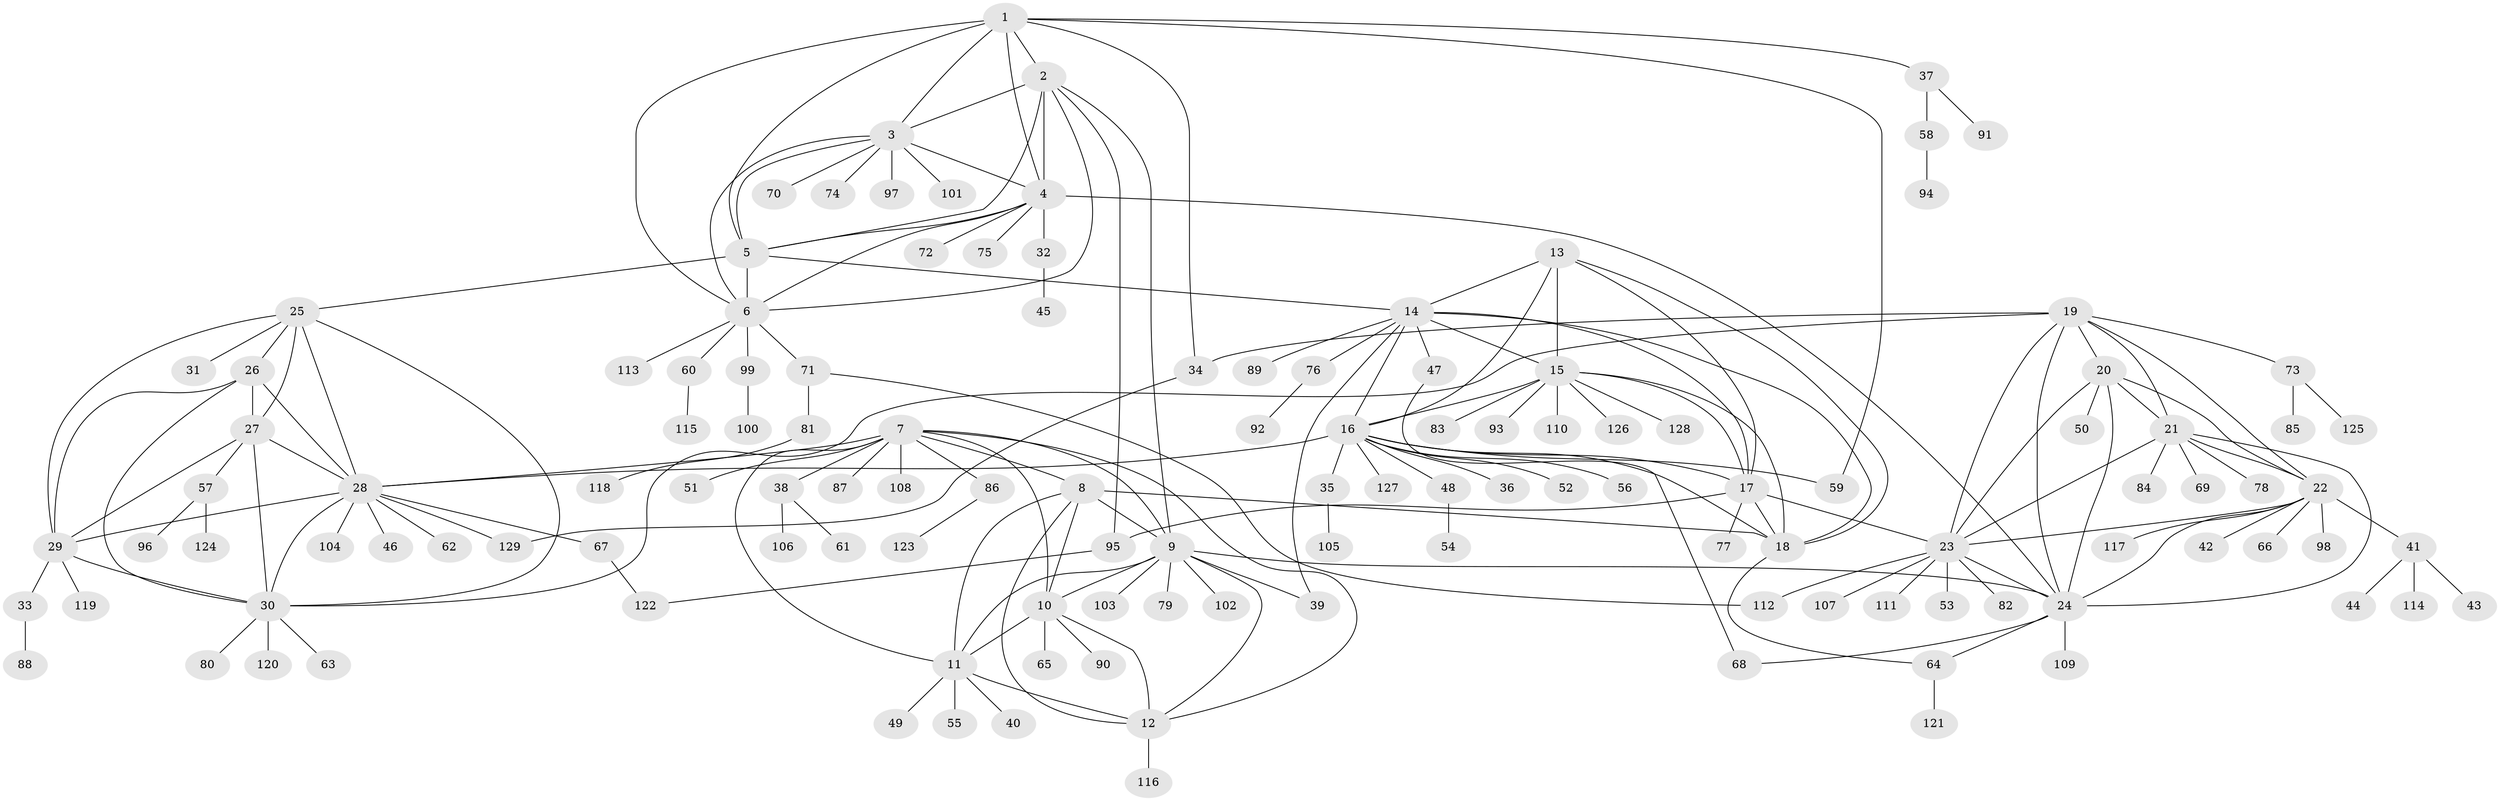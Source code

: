 // coarse degree distribution, {3: 0.046875, 7: 0.015625, 4: 0.03125, 6: 0.015625, 1: 0.8125, 14: 0.015625, 9: 0.015625, 2: 0.015625, 26: 0.015625, 11: 0.015625}
// Generated by graph-tools (version 1.1) at 2025/59/03/04/25 21:59:10]
// undirected, 129 vertices, 193 edges
graph export_dot {
graph [start="1"]
  node [color=gray90,style=filled];
  1;
  2;
  3;
  4;
  5;
  6;
  7;
  8;
  9;
  10;
  11;
  12;
  13;
  14;
  15;
  16;
  17;
  18;
  19;
  20;
  21;
  22;
  23;
  24;
  25;
  26;
  27;
  28;
  29;
  30;
  31;
  32;
  33;
  34;
  35;
  36;
  37;
  38;
  39;
  40;
  41;
  42;
  43;
  44;
  45;
  46;
  47;
  48;
  49;
  50;
  51;
  52;
  53;
  54;
  55;
  56;
  57;
  58;
  59;
  60;
  61;
  62;
  63;
  64;
  65;
  66;
  67;
  68;
  69;
  70;
  71;
  72;
  73;
  74;
  75;
  76;
  77;
  78;
  79;
  80;
  81;
  82;
  83;
  84;
  85;
  86;
  87;
  88;
  89;
  90;
  91;
  92;
  93;
  94;
  95;
  96;
  97;
  98;
  99;
  100;
  101;
  102;
  103;
  104;
  105;
  106;
  107;
  108;
  109;
  110;
  111;
  112;
  113;
  114;
  115;
  116;
  117;
  118;
  119;
  120;
  121;
  122;
  123;
  124;
  125;
  126;
  127;
  128;
  129;
  1 -- 2;
  1 -- 3;
  1 -- 4;
  1 -- 5;
  1 -- 6;
  1 -- 34;
  1 -- 37;
  1 -- 59;
  2 -- 3;
  2 -- 4;
  2 -- 5;
  2 -- 6;
  2 -- 9;
  2 -- 95;
  3 -- 4;
  3 -- 5;
  3 -- 6;
  3 -- 70;
  3 -- 74;
  3 -- 97;
  3 -- 101;
  4 -- 5;
  4 -- 6;
  4 -- 24;
  4 -- 32;
  4 -- 72;
  4 -- 75;
  5 -- 6;
  5 -- 14;
  5 -- 25;
  6 -- 60;
  6 -- 71;
  6 -- 99;
  6 -- 113;
  7 -- 8;
  7 -- 9;
  7 -- 10;
  7 -- 11;
  7 -- 12;
  7 -- 28;
  7 -- 38;
  7 -- 51;
  7 -- 86;
  7 -- 87;
  7 -- 108;
  8 -- 9;
  8 -- 10;
  8 -- 11;
  8 -- 12;
  8 -- 18;
  9 -- 10;
  9 -- 11;
  9 -- 12;
  9 -- 24;
  9 -- 39;
  9 -- 79;
  9 -- 102;
  9 -- 103;
  10 -- 11;
  10 -- 12;
  10 -- 65;
  10 -- 90;
  11 -- 12;
  11 -- 40;
  11 -- 49;
  11 -- 55;
  12 -- 116;
  13 -- 14;
  13 -- 15;
  13 -- 16;
  13 -- 17;
  13 -- 18;
  14 -- 15;
  14 -- 16;
  14 -- 17;
  14 -- 18;
  14 -- 39;
  14 -- 47;
  14 -- 76;
  14 -- 89;
  15 -- 16;
  15 -- 17;
  15 -- 18;
  15 -- 83;
  15 -- 93;
  15 -- 110;
  15 -- 126;
  15 -- 128;
  16 -- 17;
  16 -- 18;
  16 -- 28;
  16 -- 35;
  16 -- 36;
  16 -- 48;
  16 -- 52;
  16 -- 56;
  16 -- 59;
  16 -- 127;
  17 -- 18;
  17 -- 23;
  17 -- 77;
  17 -- 95;
  18 -- 64;
  19 -- 20;
  19 -- 21;
  19 -- 22;
  19 -- 23;
  19 -- 24;
  19 -- 30;
  19 -- 34;
  19 -- 73;
  20 -- 21;
  20 -- 22;
  20 -- 23;
  20 -- 24;
  20 -- 50;
  21 -- 22;
  21 -- 23;
  21 -- 24;
  21 -- 69;
  21 -- 78;
  21 -- 84;
  22 -- 23;
  22 -- 24;
  22 -- 41;
  22 -- 42;
  22 -- 66;
  22 -- 98;
  22 -- 117;
  23 -- 24;
  23 -- 53;
  23 -- 82;
  23 -- 107;
  23 -- 111;
  23 -- 112;
  24 -- 64;
  24 -- 68;
  24 -- 109;
  25 -- 26;
  25 -- 27;
  25 -- 28;
  25 -- 29;
  25 -- 30;
  25 -- 31;
  26 -- 27;
  26 -- 28;
  26 -- 29;
  26 -- 30;
  27 -- 28;
  27 -- 29;
  27 -- 30;
  27 -- 57;
  28 -- 29;
  28 -- 30;
  28 -- 46;
  28 -- 62;
  28 -- 67;
  28 -- 104;
  28 -- 129;
  29 -- 30;
  29 -- 33;
  29 -- 119;
  30 -- 63;
  30 -- 80;
  30 -- 120;
  32 -- 45;
  33 -- 88;
  34 -- 129;
  35 -- 105;
  37 -- 58;
  37 -- 91;
  38 -- 61;
  38 -- 106;
  41 -- 43;
  41 -- 44;
  41 -- 114;
  47 -- 68;
  48 -- 54;
  57 -- 96;
  57 -- 124;
  58 -- 94;
  60 -- 115;
  64 -- 121;
  67 -- 122;
  71 -- 81;
  71 -- 112;
  73 -- 85;
  73 -- 125;
  76 -- 92;
  81 -- 118;
  86 -- 123;
  95 -- 122;
  99 -- 100;
}
